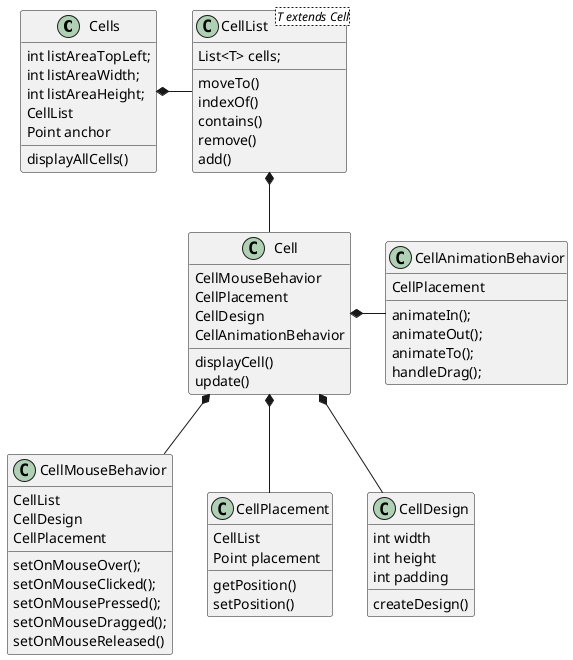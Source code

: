 @startuml
class Cells{
int listAreaTopLeft;
int listAreaWidth;
int listAreaHeight;
CellList
Point anchor
displayAllCells()
}
class Cell{
CellMouseBehavior
CellPlacement
CellDesign
CellAnimationBehavior
displayCell()
update()
}
class CellAnimationBehavior{
CellPlacement
animateIn();
animateOut();
animateTo();
handleDrag();
}
class CellMouseBehavior{
CellList
CellDesign
CellPlacement
setOnMouseOver();
setOnMouseClicked();
setOnMousePressed();
setOnMouseDragged();
setOnMouseReleased()
}
class CellPlacement{
CellList
Point placement
getPosition()
setPosition()
}
class CellDesign{
int width
int height
int padding
createDesign()
}
class CellList<T extends Cell>{
List<T> cells;
moveTo()
indexOf()
contains()
remove()
add()
}

Cells *- CellList
Cell *-- CellDesign
Cell *- CellAnimationBehavior
Cell *-- CellPlacement
Cell *-- CellMouseBehavior
CellList *-- Cell

@enduml